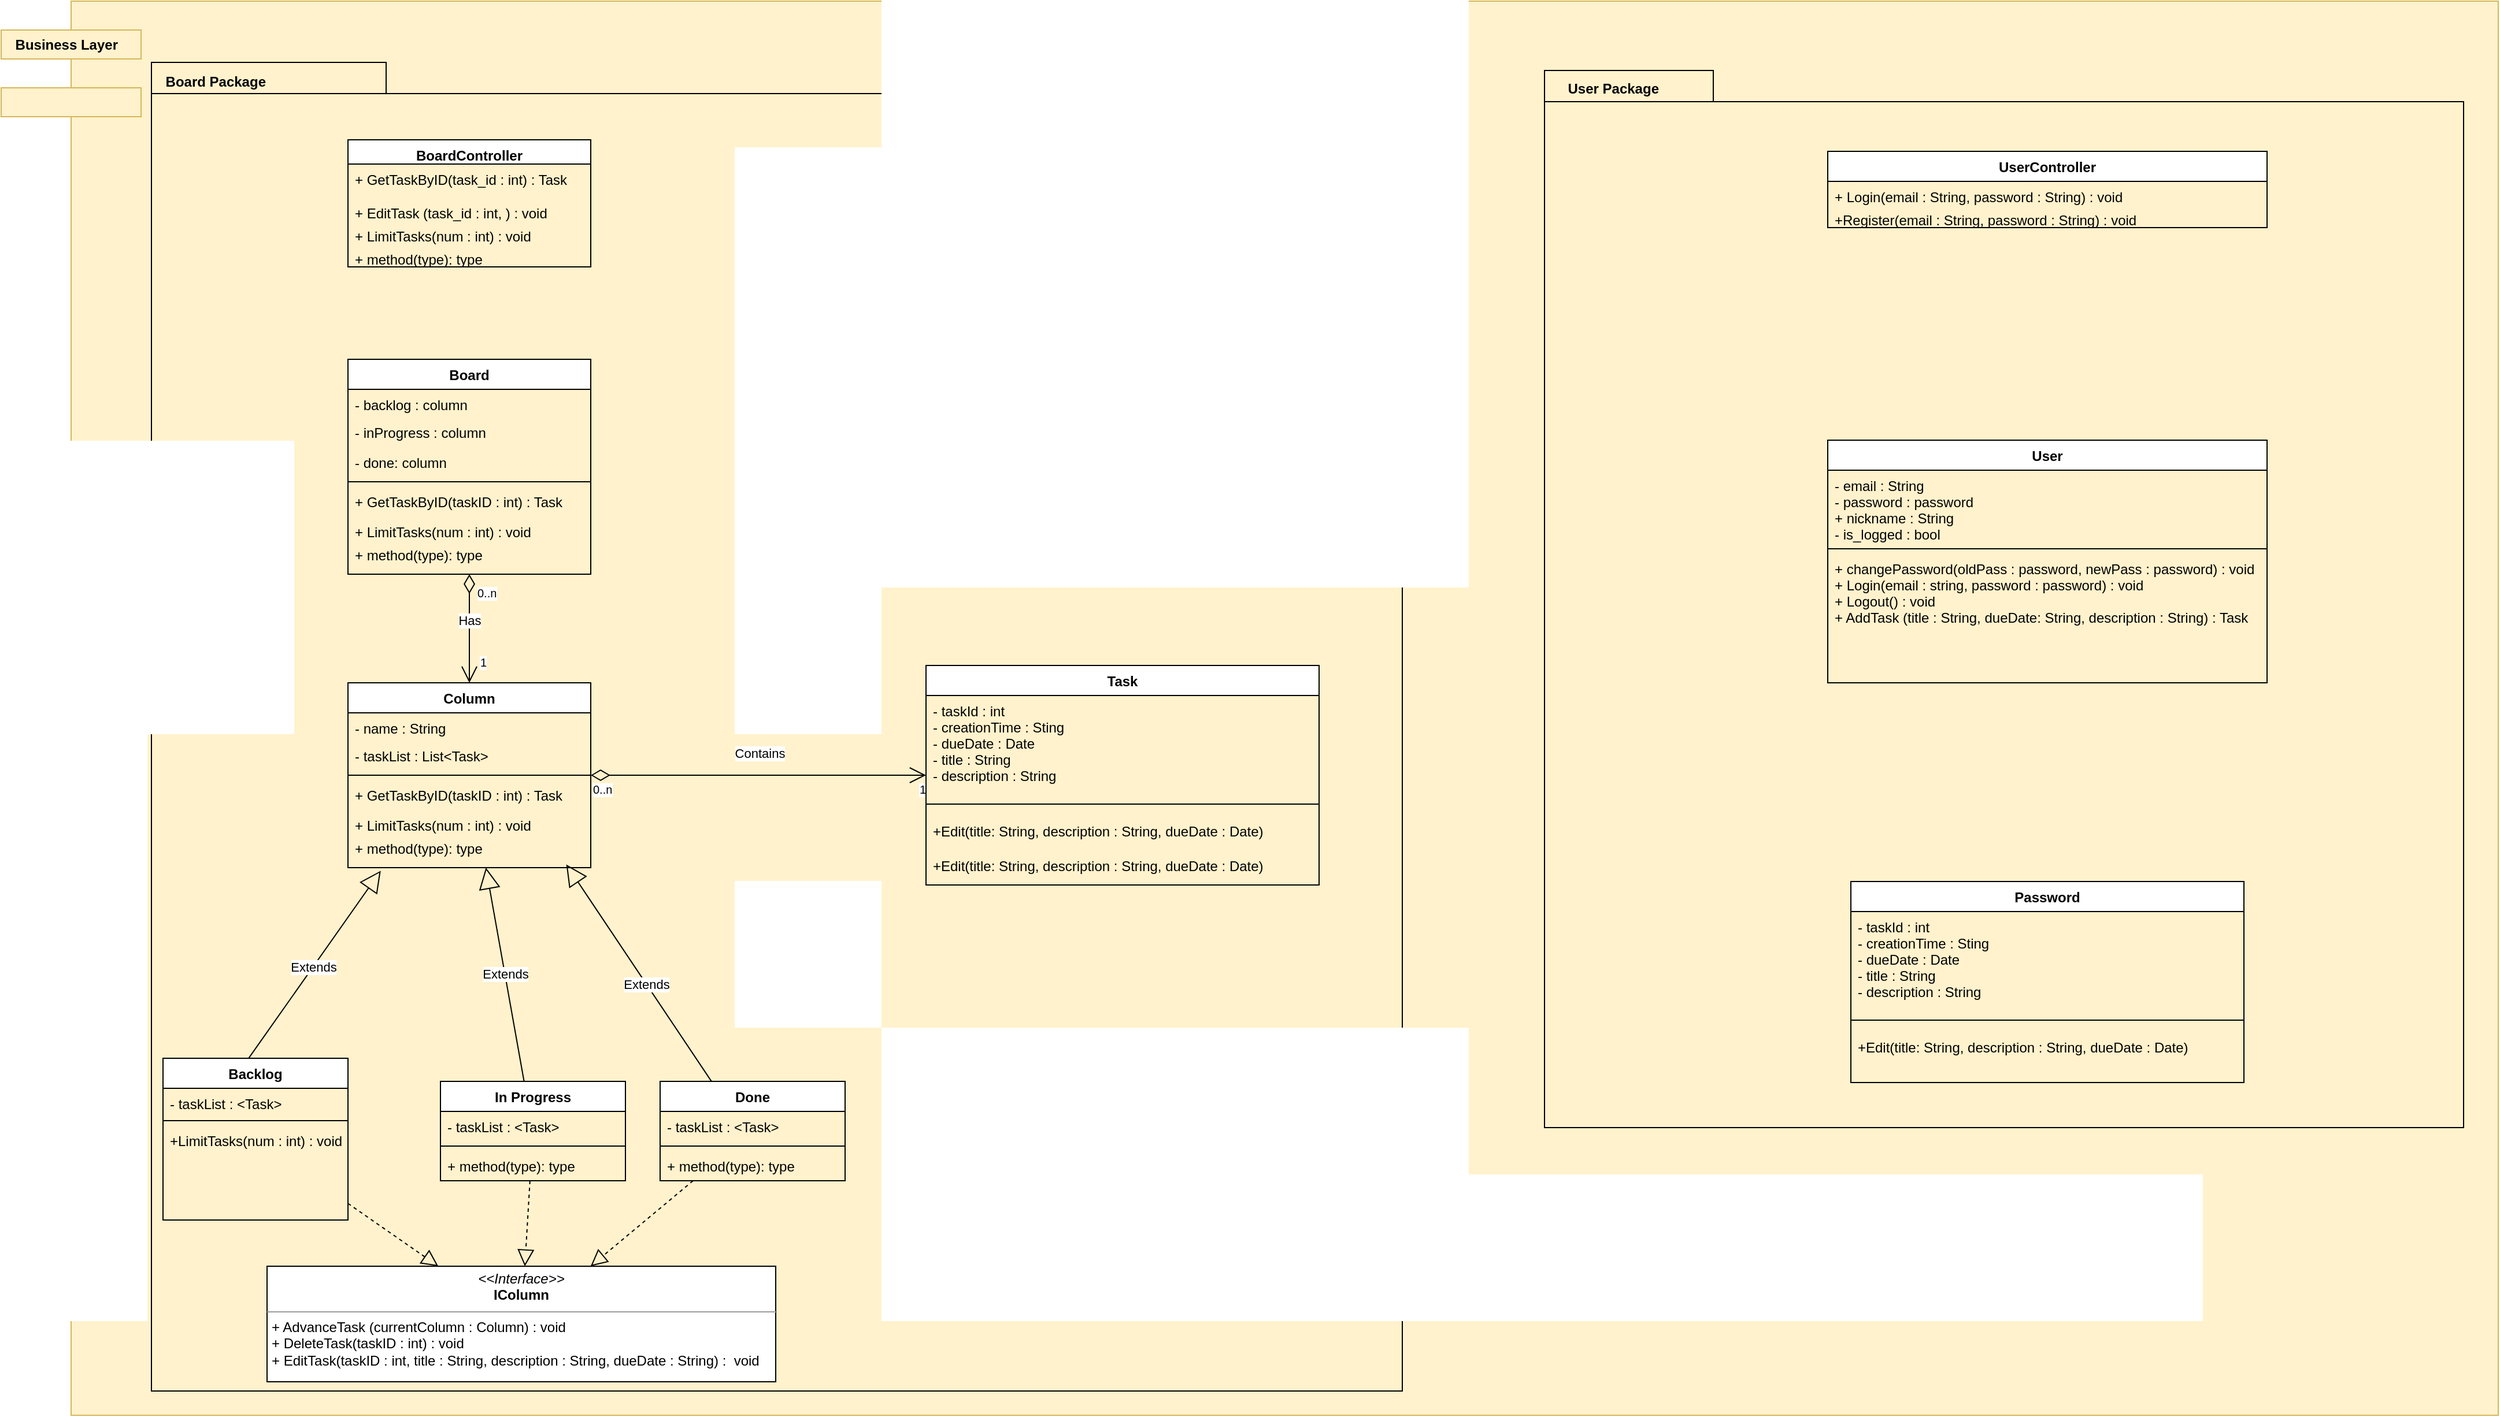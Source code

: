 <mxfile version="12.9.14" type="github">
  <diagram id="u6-ITl7havOLiE7Qw6o2" name="Page-1">
    <mxGraphModel dx="1944" dy="1745" grid="1" gridSize="10" guides="1" tooltips="1" connect="1" arrows="1" fold="1" page="1" pageScale="1" pageWidth="827" pageHeight="1169" math="0" shadow="0">
      <root>
        <mxCell id="0" />
        <mxCell id="1" parent="0" />
        <mxCell id="Bc8iCjD8DV4jMRBxt45--1" value="Business Layer" style="shape=module;fontStyle=1;spacingTop=-1;tabWidth=127;tabHeight=24;tabPosition=left;html=1;labelPosition=left;verticalLabelPosition=top;align=right;verticalAlign=bottom;spacingBottom=-47;spacingRight=-102;fillColor=#fff2cc;strokeColor=#d6b656;jettyWidth=121;jettyHeight=25;" parent="1" vertex="1">
          <mxGeometry x="-420" y="-120" width="2160" height="1224" as="geometry" />
        </mxCell>
        <mxCell id="7azGiuc3Ixv7HJGIlcdi-16" value="Board Package" style="shape=folder;fontStyle=1;spacingTop=-2;tabWidth=203;tabHeight=27;tabPosition=left;html=1;fillColor=none;labelPosition=left;verticalLabelPosition=top;align=right;verticalAlign=bottom;spacingBottom=-26;spacingRight=-100;" parent="1" vertex="1">
          <mxGeometry x="-290" y="-67" width="1082" height="1150" as="geometry" />
        </mxCell>
        <mxCell id="7azGiuc3Ixv7HJGIlcdi-17" value="User Package" style="shape=folder;fontStyle=1;spacingTop=10;tabWidth=146;tabHeight=27;tabPosition=left;html=1;fillColor=none;labelPosition=left;verticalLabelPosition=top;align=right;verticalAlign=bottom;spacingRight=-100;spacingBottom=-25;" parent="1" vertex="1">
          <mxGeometry x="915" y="-60" width="795" height="915" as="geometry" />
        </mxCell>
        <mxCell id="TAwMk2L25y2mn7AtMvrn-24" value="Extends" style="endArrow=block;endSize=16;endFill=0;html=1;exitX=0.444;exitY=0.031;exitDx=0;exitDy=0;exitPerimeter=0;entryX=0.135;entryY=1.09;entryDx=0;entryDy=0;entryPerimeter=0;" parent="1" source="Bc8iCjD8DV4jMRBxt45--15" target="TAwMk2L25y2mn7AtMvrn-21" edge="1">
          <mxGeometry width="160" relative="1" as="geometry">
            <mxPoint x="-210" y="565" as="sourcePoint" />
            <mxPoint x="-50" y="565" as="targetPoint" />
          </mxGeometry>
        </mxCell>
        <mxCell id="TAwMk2L25y2mn7AtMvrn-25" value="Extends" style="endArrow=block;endSize=16;endFill=0;html=1;exitX=0.361;exitY=0.232;exitDx=0;exitDy=0;exitPerimeter=0;entryX=0.899;entryY=0.907;entryDx=0;entryDy=0;entryPerimeter=0;" parent="1" source="Bc8iCjD8DV4jMRBxt45--26" target="TAwMk2L25y2mn7AtMvrn-21" edge="1">
          <mxGeometry width="160" relative="1" as="geometry">
            <mxPoint x="-38.96" y="779.34" as="sourcePoint" />
            <mxPoint x="-2.088" y="746" as="targetPoint" />
          </mxGeometry>
        </mxCell>
        <mxCell id="TAwMk2L25y2mn7AtMvrn-26" value="Extends" style="endArrow=block;endSize=16;endFill=0;html=1;" parent="1" source="Bc8iCjD8DV4jMRBxt45--22" target="TAwMk2L25y2mn7AtMvrn-1" edge="1">
          <mxGeometry width="160" relative="1" as="geometry">
            <mxPoint x="-28.96" y="789.34" as="sourcePoint" />
            <mxPoint x="7.912" y="756" as="targetPoint" />
          </mxGeometry>
        </mxCell>
        <mxCell id="TAwMk2L25y2mn7AtMvrn-30" value="&lt;p style=&quot;margin: 0px ; margin-top: 4px ; text-align: center&quot;&gt;&lt;i&gt;&amp;lt;&amp;lt;Interface&amp;gt;&amp;gt;&lt;/i&gt;&lt;br&gt;&lt;b&gt;IColumn&lt;/b&gt;&lt;/p&gt;&lt;hr size=&quot;1&quot;&gt;&lt;p style=&quot;margin: 0px ; margin-left: 4px&quot;&gt;+ AdvanceTask (currentColumn : Column) : void&lt;/p&gt;&lt;p style=&quot;margin: 0px ; margin-left: 4px&quot;&gt;+ DeleteTask(taskID : int) : void&lt;br&gt;&lt;/p&gt;&lt;p style=&quot;margin: 0px ; margin-left: 4px&quot;&gt;+ EditTask(taskID : int, title : String, description : String, dueDate : String) :&amp;nbsp; void&lt;br&gt;&lt;/p&gt;&lt;p style=&quot;margin: 0px ; margin-left: 4px&quot;&gt;&lt;br&gt;&lt;/p&gt;" style="verticalAlign=top;align=left;overflow=fill;fontSize=12;fontFamily=Helvetica;html=1;" parent="1" vertex="1">
          <mxGeometry x="-190" y="975" width="440" height="100" as="geometry" />
        </mxCell>
        <mxCell id="7azGiuc3Ixv7HJGIlcdi-18" value="UserController" style="swimlane;fontStyle=1;align=center;verticalAlign=top;childLayout=stackLayout;horizontal=1;startSize=26;horizontalStack=0;resizeParent=1;resizeParentMax=0;resizeLast=0;collapsible=1;marginBottom=0;" parent="1" vertex="1">
          <mxGeometry x="1160" y="10" width="380" height="66" as="geometry" />
        </mxCell>
        <mxCell id="w70P0xT7whJX2vHR09QK-2" value="+ Login(email : String, password : String) : void" style="text;strokeColor=none;fillColor=none;align=left;verticalAlign=top;spacingLeft=4;spacingRight=4;overflow=hidden;rotatable=0;points=[[0,0.5],[1,0.5]];portConstraint=eastwest;" parent="7azGiuc3Ixv7HJGIlcdi-18" vertex="1">
          <mxGeometry y="26" width="380" height="20" as="geometry" />
        </mxCell>
        <mxCell id="w70P0xT7whJX2vHR09QK-3" value="+Register(email : String, password : String) : void" style="text;strokeColor=none;fillColor=none;align=left;verticalAlign=top;spacingLeft=4;spacingRight=4;overflow=hidden;rotatable=0;points=[[0,0.5],[1,0.5]];portConstraint=eastwest;" parent="7azGiuc3Ixv7HJGIlcdi-18" vertex="1">
          <mxGeometry y="46" width="380" height="20" as="geometry" />
        </mxCell>
        <mxCell id="Bc8iCjD8DV4jMRBxt45--51" value="Password" style="swimlane;fontStyle=1;align=center;verticalAlign=top;childLayout=stackLayout;horizontal=1;startSize=26;horizontalStack=0;resizeParent=1;resizeParentMax=0;resizeLast=0;collapsible=1;marginBottom=0;" parent="1" vertex="1">
          <mxGeometry x="1180" y="642" width="340" height="174" as="geometry" />
        </mxCell>
        <mxCell id="Bc8iCjD8DV4jMRBxt45--52" value="- taskId : int&#xa;- creationTime : Sting&#xa;- dueDate : Date&#xa;- title : String&#xa;- description : String&#xa;" style="text;strokeColor=none;fillColor=none;align=left;verticalAlign=top;spacingLeft=4;spacingRight=4;overflow=hidden;rotatable=0;points=[[0,0.5],[1,0.5]];portConstraint=eastwest;" parent="Bc8iCjD8DV4jMRBxt45--51" vertex="1">
          <mxGeometry y="26" width="340" height="84" as="geometry" />
        </mxCell>
        <mxCell id="Bc8iCjD8DV4jMRBxt45--53" value="" style="line;strokeWidth=1;fillColor=none;align=left;verticalAlign=middle;spacingTop=-1;spacingLeft=3;spacingRight=3;rotatable=0;labelPosition=right;points=[];portConstraint=eastwest;" parent="Bc8iCjD8DV4jMRBxt45--51" vertex="1">
          <mxGeometry y="110" width="340" height="20" as="geometry" />
        </mxCell>
        <mxCell id="Bc8iCjD8DV4jMRBxt45--54" value="+Edit(title: String, description : String, dueDate : Date)" style="text;strokeColor=none;fillColor=none;align=left;verticalAlign=top;spacingLeft=4;spacingRight=4;overflow=hidden;rotatable=0;points=[[0,0.5],[1,0.5]];portConstraint=eastwest;" parent="Bc8iCjD8DV4jMRBxt45--51" vertex="1">
          <mxGeometry y="130" width="340" height="44" as="geometry" />
        </mxCell>
        <mxCell id="Bc8iCjD8DV4jMRBxt45--7" value="User" style="swimlane;fontStyle=1;align=center;verticalAlign=top;childLayout=stackLayout;horizontal=1;startSize=26;horizontalStack=0;resizeParent=1;resizeParentMax=0;resizeLast=0;collapsible=1;marginBottom=0;" parent="1" vertex="1">
          <mxGeometry x="1160" y="260" width="380" height="210" as="geometry" />
        </mxCell>
        <mxCell id="Bc8iCjD8DV4jMRBxt45--8" value="- email : String&#xa;- password : password&#xa;+ nickname : String&#xa;- is_logged : bool" style="text;strokeColor=none;fillColor=none;align=left;verticalAlign=top;spacingLeft=4;spacingRight=4;overflow=hidden;rotatable=0;points=[[0,0.5],[1,0.5]];portConstraint=eastwest;" parent="Bc8iCjD8DV4jMRBxt45--7" vertex="1">
          <mxGeometry y="26" width="380" height="64" as="geometry" />
        </mxCell>
        <mxCell id="Bc8iCjD8DV4jMRBxt45--9" value="" style="line;strokeWidth=1;fillColor=none;align=left;verticalAlign=middle;spacingTop=-1;spacingLeft=3;spacingRight=3;rotatable=0;labelPosition=right;points=[];portConstraint=eastwest;" parent="Bc8iCjD8DV4jMRBxt45--7" vertex="1">
          <mxGeometry y="90" width="380" height="8" as="geometry" />
        </mxCell>
        <mxCell id="Bc8iCjD8DV4jMRBxt45--10" value="+ changePassword(oldPass : password, newPass : password) : void&#xa;+ Login(email : string, password : password) : void&#xa;+ Logout() : void&#xa;+ AddTask (title : String, dueDate: String, description : String) : Task" style="text;strokeColor=none;fillColor=none;align=left;verticalAlign=top;spacingLeft=4;spacingRight=4;overflow=hidden;rotatable=0;points=[[0,0.5],[1,0.5]];portConstraint=eastwest;" parent="Bc8iCjD8DV4jMRBxt45--7" vertex="1">
          <mxGeometry y="98" width="380" height="112" as="geometry" />
        </mxCell>
        <mxCell id="Bc8iCjD8DV4jMRBxt45--26" value="Done" style="swimlane;fontStyle=1;align=center;verticalAlign=top;childLayout=stackLayout;horizontal=1;startSize=26;horizontalStack=0;resizeParent=1;resizeParentMax=0;resizeLast=0;collapsible=1;marginBottom=0;" parent="1" vertex="1">
          <mxGeometry x="150" y="815" width="160" height="86" as="geometry" />
        </mxCell>
        <mxCell id="Bc8iCjD8DV4jMRBxt45--27" value="- taskList : &lt;Task&gt;&#xa;" style="text;strokeColor=none;fillColor=none;align=left;verticalAlign=top;spacingLeft=4;spacingRight=4;overflow=hidden;rotatable=0;points=[[0,0.5],[1,0.5]];portConstraint=eastwest;" parent="Bc8iCjD8DV4jMRBxt45--26" vertex="1">
          <mxGeometry y="26" width="160" height="26" as="geometry" />
        </mxCell>
        <mxCell id="Bc8iCjD8DV4jMRBxt45--28" value="" style="line;strokeWidth=1;fillColor=none;align=left;verticalAlign=middle;spacingTop=-1;spacingLeft=3;spacingRight=3;rotatable=0;labelPosition=right;points=[];portConstraint=eastwest;" parent="Bc8iCjD8DV4jMRBxt45--26" vertex="1">
          <mxGeometry y="52" width="160" height="8" as="geometry" />
        </mxCell>
        <mxCell id="Bc8iCjD8DV4jMRBxt45--29" value="+ method(type): type" style="text;strokeColor=none;fillColor=none;align=left;verticalAlign=top;spacingLeft=4;spacingRight=4;overflow=hidden;rotatable=0;points=[[0,0.5],[1,0.5]];portConstraint=eastwest;" parent="Bc8iCjD8DV4jMRBxt45--26" vertex="1">
          <mxGeometry y="60" width="160" height="26" as="geometry" />
        </mxCell>
        <mxCell id="Bc8iCjD8DV4jMRBxt45--22" value="In Progress" style="swimlane;fontStyle=1;align=center;verticalAlign=top;childLayout=stackLayout;horizontal=1;startSize=26;horizontalStack=0;resizeParent=1;resizeParentMax=0;resizeLast=0;collapsible=1;marginBottom=0;" parent="1" vertex="1">
          <mxGeometry x="-40" y="815" width="160" height="86" as="geometry" />
        </mxCell>
        <mxCell id="Bc8iCjD8DV4jMRBxt45--23" value="- taskList : &lt;Task&gt;&#xa;" style="text;strokeColor=none;fillColor=none;align=left;verticalAlign=top;spacingLeft=4;spacingRight=4;overflow=hidden;rotatable=0;points=[[0,0.5],[1,0.5]];portConstraint=eastwest;" parent="Bc8iCjD8DV4jMRBxt45--22" vertex="1">
          <mxGeometry y="26" width="160" height="26" as="geometry" />
        </mxCell>
        <mxCell id="Bc8iCjD8DV4jMRBxt45--24" value="" style="line;strokeWidth=1;fillColor=none;align=left;verticalAlign=middle;spacingTop=-1;spacingLeft=3;spacingRight=3;rotatable=0;labelPosition=right;points=[];portConstraint=eastwest;" parent="Bc8iCjD8DV4jMRBxt45--22" vertex="1">
          <mxGeometry y="52" width="160" height="8" as="geometry" />
        </mxCell>
        <mxCell id="Bc8iCjD8DV4jMRBxt45--25" value="+ method(type): type" style="text;strokeColor=none;fillColor=none;align=left;verticalAlign=top;spacingLeft=4;spacingRight=4;overflow=hidden;rotatable=0;points=[[0,0.5],[1,0.5]];portConstraint=eastwest;" parent="Bc8iCjD8DV4jMRBxt45--22" vertex="1">
          <mxGeometry y="60" width="160" height="26" as="geometry" />
        </mxCell>
        <mxCell id="Bc8iCjD8DV4jMRBxt45--15" value="Backlog" style="swimlane;fontStyle=1;align=center;verticalAlign=top;childLayout=stackLayout;horizontal=1;startSize=26;horizontalStack=0;resizeParent=1;resizeParentMax=0;resizeLast=0;collapsible=1;marginBottom=0;" parent="1" vertex="1">
          <mxGeometry x="-280" y="795" width="160" height="140" as="geometry" />
        </mxCell>
        <mxCell id="Bc8iCjD8DV4jMRBxt45--16" value="- taskList : &lt;Task&gt;&#xa;" style="text;strokeColor=none;fillColor=none;align=left;verticalAlign=top;spacingLeft=4;spacingRight=4;overflow=hidden;rotatable=0;points=[[0,0.5],[1,0.5]];portConstraint=eastwest;" parent="Bc8iCjD8DV4jMRBxt45--15" vertex="1">
          <mxGeometry y="26" width="160" height="24" as="geometry" />
        </mxCell>
        <mxCell id="Bc8iCjD8DV4jMRBxt45--17" value="" style="line;strokeWidth=1;fillColor=none;align=left;verticalAlign=middle;spacingTop=-1;spacingLeft=3;spacingRight=3;rotatable=0;labelPosition=right;points=[];portConstraint=eastwest;" parent="Bc8iCjD8DV4jMRBxt45--15" vertex="1">
          <mxGeometry y="50" width="160" height="8" as="geometry" />
        </mxCell>
        <mxCell id="Bc8iCjD8DV4jMRBxt45--18" value="+LimitTasks(num : int) : void" style="text;strokeColor=none;fillColor=none;align=left;verticalAlign=top;spacingLeft=4;spacingRight=4;overflow=hidden;rotatable=0;points=[[0,0.5],[1,0.5]];portConstraint=eastwest;" parent="Bc8iCjD8DV4jMRBxt45--15" vertex="1">
          <mxGeometry y="58" width="160" height="82" as="geometry" />
        </mxCell>
        <mxCell id="TAwMk2L25y2mn7AtMvrn-1" value="Column" style="swimlane;fontStyle=1;align=center;verticalAlign=top;childLayout=stackLayout;horizontal=1;startSize=26;horizontalStack=0;resizeParent=1;resizeParentMax=0;resizeLast=0;collapsible=1;marginBottom=0;" parent="1" vertex="1">
          <mxGeometry x="-120" y="470" width="210" height="160" as="geometry" />
        </mxCell>
        <mxCell id="TAwMk2L25y2mn7AtMvrn-2" value="- name : String" style="text;strokeColor=none;fillColor=none;align=left;verticalAlign=top;spacingLeft=4;spacingRight=4;overflow=hidden;rotatable=0;points=[[0,0.5],[1,0.5]];portConstraint=eastwest;" parent="TAwMk2L25y2mn7AtMvrn-1" vertex="1">
          <mxGeometry y="26" width="210" height="24" as="geometry" />
        </mxCell>
        <mxCell id="TAwMk2L25y2mn7AtMvrn-23" value="- taskList : List&lt;Task&gt;" style="text;strokeColor=none;fillColor=none;align=left;verticalAlign=top;spacingLeft=4;spacingRight=4;overflow=hidden;rotatable=0;points=[[0,0.5],[1,0.5]];portConstraint=eastwest;" parent="TAwMk2L25y2mn7AtMvrn-1" vertex="1">
          <mxGeometry y="50" width="210" height="26" as="geometry" />
        </mxCell>
        <mxCell id="TAwMk2L25y2mn7AtMvrn-3" value="" style="line;strokeWidth=1;fillColor=none;align=left;verticalAlign=middle;spacingTop=-1;spacingLeft=3;spacingRight=3;rotatable=0;labelPosition=right;points=[];portConstraint=eastwest;" parent="TAwMk2L25y2mn7AtMvrn-1" vertex="1">
          <mxGeometry y="76" width="210" height="8" as="geometry" />
        </mxCell>
        <mxCell id="TAwMk2L25y2mn7AtMvrn-4" value="+ GetTaskByID(taskID : int) : Task" style="text;strokeColor=none;fillColor=none;align=left;verticalAlign=top;spacingLeft=4;spacingRight=4;overflow=hidden;rotatable=0;points=[[0,0.5],[1,0.5]];portConstraint=eastwest;" parent="TAwMk2L25y2mn7AtMvrn-1" vertex="1">
          <mxGeometry y="84" width="210" height="26" as="geometry" />
        </mxCell>
        <mxCell id="TAwMk2L25y2mn7AtMvrn-17" value="+ LimitTasks(num : int) : void&#xa;" style="text;strokeColor=none;fillColor=none;align=left;verticalAlign=top;spacingLeft=4;spacingRight=4;overflow=hidden;rotatable=0;points=[[0,0.5],[1,0.5]];portConstraint=eastwest;" parent="TAwMk2L25y2mn7AtMvrn-1" vertex="1">
          <mxGeometry y="110" width="210" height="20" as="geometry" />
        </mxCell>
        <mxCell id="TAwMk2L25y2mn7AtMvrn-21" value="+ method(type): type" style="text;strokeColor=none;fillColor=none;align=left;verticalAlign=top;spacingLeft=4;spacingRight=4;overflow=hidden;rotatable=0;points=[[0,0.5],[1,0.5]];portConstraint=eastwest;" parent="TAwMk2L25y2mn7AtMvrn-1" vertex="1">
          <mxGeometry y="130" width="210" height="30" as="geometry" />
        </mxCell>
        <mxCell id="w70P0xT7whJX2vHR09QK-12" value="Contains" style="endArrow=open;html=1;endSize=12;startArrow=diamondThin;startSize=14;startFill=0;edgeStyle=orthogonalEdgeStyle;" parent="1" source="TAwMk2L25y2mn7AtMvrn-1" target="Bc8iCjD8DV4jMRBxt45--11" edge="1">
          <mxGeometry x="0.003" y="19" relative="1" as="geometry">
            <mxPoint x="180" y="580" as="sourcePoint" />
            <mxPoint x="340" y="580" as="targetPoint" />
            <mxPoint as="offset" />
          </mxGeometry>
        </mxCell>
        <mxCell id="w70P0xT7whJX2vHR09QK-13" value="0..n" style="resizable=0;html=1;align=left;verticalAlign=top;labelBackgroundColor=#ffffff;fontSize=10;" parent="w70P0xT7whJX2vHR09QK-12" connectable="0" vertex="1">
          <mxGeometry x="-1" relative="1" as="geometry" />
        </mxCell>
        <mxCell id="w70P0xT7whJX2vHR09QK-14" value="1" style="resizable=0;html=1;align=right;verticalAlign=top;labelBackgroundColor=#ffffff;fontSize=10;" parent="w70P0xT7whJX2vHR09QK-12" connectable="0" vertex="1">
          <mxGeometry x="1" relative="1" as="geometry" />
        </mxCell>
        <mxCell id="w70P0xT7whJX2vHR09QK-15" value="Has" style="endArrow=open;html=1;endSize=12;startArrow=diamondThin;startSize=14;startFill=0;edgeStyle=orthogonalEdgeStyle;" parent="1" source="7azGiuc3Ixv7HJGIlcdi-8" target="TAwMk2L25y2mn7AtMvrn-1" edge="1">
          <mxGeometry x="-0.149" relative="1" as="geometry">
            <mxPoint x="40" y="350" as="sourcePoint" />
            <mxPoint x="330" y="369" as="targetPoint" />
            <mxPoint as="offset" />
          </mxGeometry>
        </mxCell>
        <mxCell id="w70P0xT7whJX2vHR09QK-16" value="0..n" style="resizable=0;html=1;align=left;verticalAlign=top;labelBackgroundColor=#ffffff;fontSize=10;" parent="w70P0xT7whJX2vHR09QK-15" connectable="0" vertex="1">
          <mxGeometry x="-1" relative="1" as="geometry">
            <mxPoint x="5" y="4" as="offset" />
          </mxGeometry>
        </mxCell>
        <mxCell id="w70P0xT7whJX2vHR09QK-17" value="1" style="resizable=0;html=1;align=right;verticalAlign=top;labelBackgroundColor=#ffffff;fontSize=10;" parent="w70P0xT7whJX2vHR09QK-15" connectable="0" vertex="1">
          <mxGeometry x="1" relative="1" as="geometry">
            <mxPoint x="15" y="-30" as="offset" />
          </mxGeometry>
        </mxCell>
        <mxCell id="Bc8iCjD8DV4jMRBxt45--11" value="Task" style="swimlane;fontStyle=1;align=center;verticalAlign=top;childLayout=stackLayout;horizontal=1;startSize=26;horizontalStack=0;resizeParent=1;resizeParentMax=0;resizeLast=0;collapsible=1;marginBottom=0;" parent="1" vertex="1">
          <mxGeometry x="380" y="455" width="340" height="190" as="geometry" />
        </mxCell>
        <mxCell id="Bc8iCjD8DV4jMRBxt45--12" value="- taskId : int&#xa;- creationTime : Sting&#xa;- dueDate : Date&#xa;- title : String&#xa;- description : String&#xa;" style="text;strokeColor=none;fillColor=none;align=left;verticalAlign=top;spacingLeft=4;spacingRight=4;overflow=hidden;rotatable=0;points=[[0,0.5],[1,0.5]];portConstraint=eastwest;" parent="Bc8iCjD8DV4jMRBxt45--11" vertex="1">
          <mxGeometry y="26" width="340" height="84" as="geometry" />
        </mxCell>
        <mxCell id="Bc8iCjD8DV4jMRBxt45--13" value="" style="line;strokeWidth=1;fillColor=none;align=left;verticalAlign=middle;spacingTop=-1;spacingLeft=3;spacingRight=3;rotatable=0;labelPosition=right;points=[];portConstraint=eastwest;" parent="Bc8iCjD8DV4jMRBxt45--11" vertex="1">
          <mxGeometry y="110" width="340" height="20" as="geometry" />
        </mxCell>
        <mxCell id="Bc8iCjD8DV4jMRBxt45--49" value="+Edit(title: String, description : String, dueDate : Date)" style="text;strokeColor=none;fillColor=none;align=left;verticalAlign=top;spacingLeft=4;spacingRight=4;overflow=hidden;rotatable=0;points=[[0,0.5],[1,0.5]];portConstraint=eastwest;" parent="Bc8iCjD8DV4jMRBxt45--11" vertex="1">
          <mxGeometry y="130" width="340" height="30" as="geometry" />
        </mxCell>
        <mxCell id="7azGiuc3Ixv7HJGIlcdi-6" value="+Edit(title: String, description : String, dueDate : Date)" style="text;strokeColor=none;fillColor=none;align=left;verticalAlign=top;spacingLeft=4;spacingRight=4;overflow=hidden;rotatable=0;points=[[0,0.5],[1,0.5]];portConstraint=eastwest;" parent="Bc8iCjD8DV4jMRBxt45--11" vertex="1">
          <mxGeometry y="160" width="340" height="30" as="geometry" />
        </mxCell>
        <mxCell id="7azGiuc3Ixv7HJGIlcdi-8" value="Board" style="swimlane;fontStyle=1;align=center;verticalAlign=top;childLayout=stackLayout;horizontal=1;startSize=26;horizontalStack=0;resizeParent=1;resizeParentMax=0;resizeLast=0;collapsible=1;marginBottom=0;" parent="1" vertex="1">
          <mxGeometry x="-120" y="190" width="210" height="186" as="geometry" />
        </mxCell>
        <mxCell id="7azGiuc3Ixv7HJGIlcdi-9" value="- backlog : column" style="text;strokeColor=none;fillColor=none;align=left;verticalAlign=top;spacingLeft=4;spacingRight=4;overflow=hidden;rotatable=0;points=[[0,0.5],[1,0.5]];portConstraint=eastwest;" parent="7azGiuc3Ixv7HJGIlcdi-8" vertex="1">
          <mxGeometry y="26" width="210" height="24" as="geometry" />
        </mxCell>
        <mxCell id="7azGiuc3Ixv7HJGIlcdi-10" value="- inProgress : column" style="text;strokeColor=none;fillColor=none;align=left;verticalAlign=top;spacingLeft=4;spacingRight=4;overflow=hidden;rotatable=0;points=[[0,0.5],[1,0.5]];portConstraint=eastwest;" parent="7azGiuc3Ixv7HJGIlcdi-8" vertex="1">
          <mxGeometry y="50" width="210" height="26" as="geometry" />
        </mxCell>
        <mxCell id="7azGiuc3Ixv7HJGIlcdi-15" value="- done: column" style="text;strokeColor=none;fillColor=none;align=left;verticalAlign=top;spacingLeft=4;spacingRight=4;overflow=hidden;rotatable=0;points=[[0,0.5],[1,0.5]];portConstraint=eastwest;" parent="7azGiuc3Ixv7HJGIlcdi-8" vertex="1">
          <mxGeometry y="76" width="210" height="26" as="geometry" />
        </mxCell>
        <mxCell id="7azGiuc3Ixv7HJGIlcdi-11" value="" style="line;strokeWidth=1;fillColor=none;align=left;verticalAlign=middle;spacingTop=-1;spacingLeft=3;spacingRight=3;rotatable=0;labelPosition=right;points=[];portConstraint=eastwest;" parent="7azGiuc3Ixv7HJGIlcdi-8" vertex="1">
          <mxGeometry y="102" width="210" height="8" as="geometry" />
        </mxCell>
        <mxCell id="7azGiuc3Ixv7HJGIlcdi-12" value="+ GetTaskByID(taskID : int) : Task" style="text;strokeColor=none;fillColor=none;align=left;verticalAlign=top;spacingLeft=4;spacingRight=4;overflow=hidden;rotatable=0;points=[[0,0.5],[1,0.5]];portConstraint=eastwest;" parent="7azGiuc3Ixv7HJGIlcdi-8" vertex="1">
          <mxGeometry y="110" width="210" height="26" as="geometry" />
        </mxCell>
        <mxCell id="7azGiuc3Ixv7HJGIlcdi-13" value="+ LimitTasks(num : int) : void&#xa;" style="text;strokeColor=none;fillColor=none;align=left;verticalAlign=top;spacingLeft=4;spacingRight=4;overflow=hidden;rotatable=0;points=[[0,0.5],[1,0.5]];portConstraint=eastwest;" parent="7azGiuc3Ixv7HJGIlcdi-8" vertex="1">
          <mxGeometry y="136" width="210" height="20" as="geometry" />
        </mxCell>
        <mxCell id="7azGiuc3Ixv7HJGIlcdi-14" value="+ method(type): type" style="text;strokeColor=none;fillColor=none;align=left;verticalAlign=top;spacingLeft=4;spacingRight=4;overflow=hidden;rotatable=0;points=[[0,0.5],[1,0.5]];portConstraint=eastwest;" parent="7azGiuc3Ixv7HJGIlcdi-8" vertex="1">
          <mxGeometry y="156" width="210" height="30" as="geometry" />
        </mxCell>
        <mxCell id="w70P0xT7whJX2vHR09QK-18" value="" style="endArrow=block;dashed=1;endFill=0;endSize=12;html=1;" parent="1" source="Bc8iCjD8DV4jMRBxt45--26" target="TAwMk2L25y2mn7AtMvrn-30" edge="1">
          <mxGeometry width="160" relative="1" as="geometry">
            <mxPoint x="230" y="840" as="sourcePoint" />
            <mxPoint x="390" y="840" as="targetPoint" />
          </mxGeometry>
        </mxCell>
        <mxCell id="w70P0xT7whJX2vHR09QK-19" value="" style="endArrow=block;dashed=1;endFill=0;endSize=12;html=1;" parent="1" source="Bc8iCjD8DV4jMRBxt45--22" target="TAwMk2L25y2mn7AtMvrn-30" edge="1">
          <mxGeometry width="160" relative="1" as="geometry">
            <mxPoint x="88.623" y="901" as="sourcePoint" />
            <mxPoint x="0.0" y="975" as="targetPoint" />
          </mxGeometry>
        </mxCell>
        <mxCell id="w70P0xT7whJX2vHR09QK-20" value="" style="endArrow=block;dashed=1;endFill=0;endSize=12;html=1;" parent="1" source="Bc8iCjD8DV4jMRBxt45--15" target="TAwMk2L25y2mn7AtMvrn-30" edge="1">
          <mxGeometry width="160" relative="1" as="geometry">
            <mxPoint x="-181.377" y="910" as="sourcePoint" />
            <mxPoint x="-270.0" y="984" as="targetPoint" />
          </mxGeometry>
        </mxCell>
        <mxCell id="w70P0xT7whJX2vHR09QK-4" value="BoardController" style="swimlane;fontStyle=1;align=center;verticalAlign=top;childLayout=stackLayout;horizontal=1;startSize=21;horizontalStack=0;resizeParent=1;resizeParentMax=0;resizeLast=0;collapsible=1;marginBottom=0;" parent="1" vertex="1">
          <mxGeometry x="-120" width="210" height="110" as="geometry" />
        </mxCell>
        <mxCell id="w70P0xT7whJX2vHR09QK-9" value="+ GetTaskByID(task_id : int) : Task" style="text;strokeColor=none;fillColor=none;align=left;verticalAlign=top;spacingLeft=4;spacingRight=4;overflow=hidden;rotatable=0;points=[[0,0.5],[1,0.5]];portConstraint=eastwest;" parent="w70P0xT7whJX2vHR09QK-4" vertex="1">
          <mxGeometry y="21" width="210" height="29" as="geometry" />
        </mxCell>
        <mxCell id="w70P0xT7whJX2vHR09QK-11" value="+ EditTask (task_id : int, ) : void" style="text;strokeColor=none;fillColor=none;align=left;verticalAlign=top;spacingLeft=4;spacingRight=4;overflow=hidden;rotatable=0;points=[[0,0.5],[1,0.5]];portConstraint=eastwest;" parent="w70P0xT7whJX2vHR09QK-4" vertex="1">
          <mxGeometry y="50" width="210" height="20" as="geometry" />
        </mxCell>
        <mxCell id="w70P0xT7whJX2vHR09QK-10" value="+ LimitTasks(num : int) : void&#xa;" style="text;strokeColor=none;fillColor=none;align=left;verticalAlign=top;spacingLeft=4;spacingRight=4;overflow=hidden;rotatable=0;points=[[0,0.5],[1,0.5]];portConstraint=eastwest;" parent="w70P0xT7whJX2vHR09QK-4" vertex="1">
          <mxGeometry y="70" width="210" height="20" as="geometry" />
        </mxCell>
        <mxCell id="w70P0xT7whJX2vHR09QK-21" value="+ method(type): type" style="text;strokeColor=none;fillColor=none;align=left;verticalAlign=top;spacingLeft=4;spacingRight=4;overflow=hidden;rotatable=0;points=[[0,0.5],[1,0.5]];portConstraint=eastwest;" parent="w70P0xT7whJX2vHR09QK-4" vertex="1">
          <mxGeometry y="90" width="210" height="20" as="geometry" />
        </mxCell>
      </root>
    </mxGraphModel>
  </diagram>
</mxfile>
